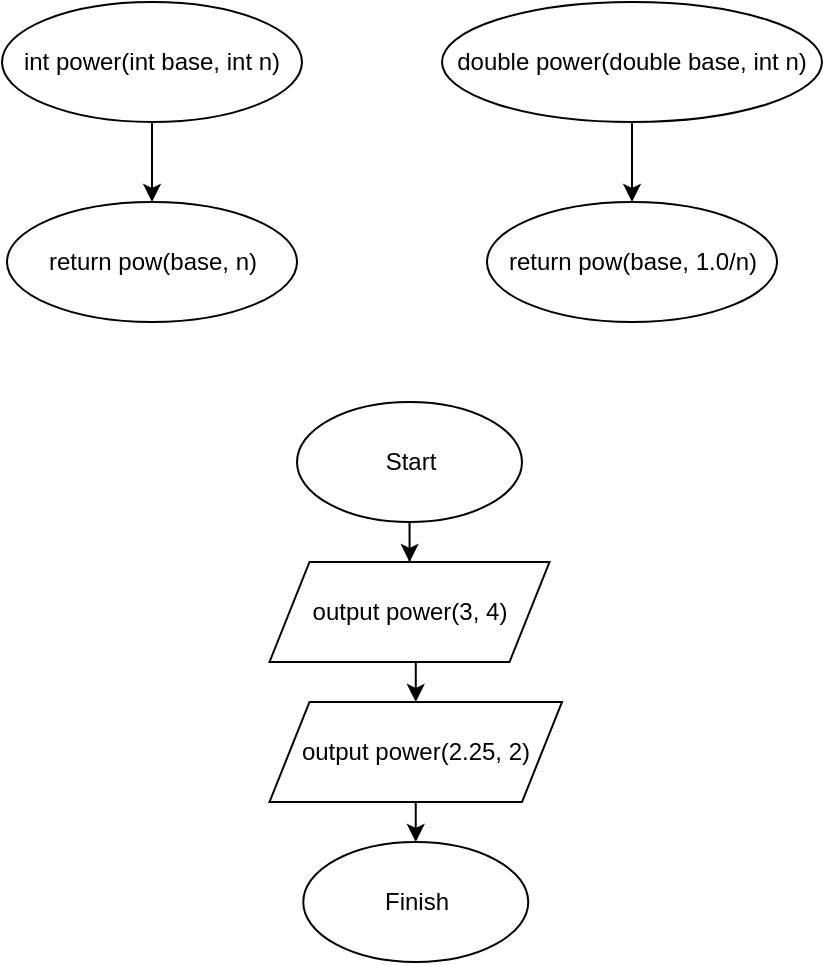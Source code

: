 <mxfile version="24.8.3">
  <diagram name="Сторінка-1" id="bjdWRvOdS1B8MLk4HICp">
    <mxGraphModel dx="604" dy="550" grid="1" gridSize="10" guides="1" tooltips="1" connect="1" arrows="1" fold="1" page="1" pageScale="1" pageWidth="827" pageHeight="1169" math="0" shadow="0">
      <root>
        <mxCell id="0" />
        <mxCell id="1" parent="0" />
        <mxCell id="qjfKwLdPa9sdiQzf08QI-3" style="edgeStyle=orthogonalEdgeStyle;rounded=0;orthogonalLoop=1;jettySize=auto;html=1;exitX=0.5;exitY=1;exitDx=0;exitDy=0;entryX=0.5;entryY=0;entryDx=0;entryDy=0;" edge="1" parent="1" source="qjfKwLdPa9sdiQzf08QI-1" target="qjfKwLdPa9sdiQzf08QI-2">
          <mxGeometry relative="1" as="geometry" />
        </mxCell>
        <mxCell id="qjfKwLdPa9sdiQzf08QI-1" value="int power(int base, int n)" style="ellipse;whiteSpace=wrap;html=1;" vertex="1" parent="1">
          <mxGeometry x="70" y="50" width="150" height="60" as="geometry" />
        </mxCell>
        <mxCell id="qjfKwLdPa9sdiQzf08QI-2" value="return pow(base, n)" style="ellipse;whiteSpace=wrap;html=1;" vertex="1" parent="1">
          <mxGeometry x="72.5" y="150" width="145" height="60" as="geometry" />
        </mxCell>
        <mxCell id="qjfKwLdPa9sdiQzf08QI-4" style="edgeStyle=orthogonalEdgeStyle;rounded=0;orthogonalLoop=1;jettySize=auto;html=1;exitX=0.5;exitY=1;exitDx=0;exitDy=0;entryX=0.5;entryY=0;entryDx=0;entryDy=0;" edge="1" parent="1" source="qjfKwLdPa9sdiQzf08QI-5" target="qjfKwLdPa9sdiQzf08QI-6">
          <mxGeometry relative="1" as="geometry" />
        </mxCell>
        <mxCell id="qjfKwLdPa9sdiQzf08QI-5" value="double power(double base, int n)" style="ellipse;whiteSpace=wrap;html=1;" vertex="1" parent="1">
          <mxGeometry x="290" y="50" width="190" height="60" as="geometry" />
        </mxCell>
        <mxCell id="qjfKwLdPa9sdiQzf08QI-6" value="return pow(base, 1.0/n)" style="ellipse;whiteSpace=wrap;html=1;" vertex="1" parent="1">
          <mxGeometry x="312.5" y="150" width="145" height="60" as="geometry" />
        </mxCell>
        <mxCell id="qjfKwLdPa9sdiQzf08QI-12" style="edgeStyle=orthogonalEdgeStyle;rounded=0;orthogonalLoop=1;jettySize=auto;html=1;exitX=0.5;exitY=1;exitDx=0;exitDy=0;" edge="1" parent="1" source="qjfKwLdPa9sdiQzf08QI-7" target="qjfKwLdPa9sdiQzf08QI-9">
          <mxGeometry relative="1" as="geometry" />
        </mxCell>
        <mxCell id="qjfKwLdPa9sdiQzf08QI-7" value="Start" style="ellipse;whiteSpace=wrap;html=1;" vertex="1" parent="1">
          <mxGeometry x="217.5" y="250" width="112.5" height="60" as="geometry" />
        </mxCell>
        <mxCell id="qjfKwLdPa9sdiQzf08QI-14" style="edgeStyle=orthogonalEdgeStyle;rounded=0;orthogonalLoop=1;jettySize=auto;html=1;exitX=0.5;exitY=1;exitDx=0;exitDy=0;entryX=0.5;entryY=0;entryDx=0;entryDy=0;" edge="1" parent="1" source="qjfKwLdPa9sdiQzf08QI-9" target="qjfKwLdPa9sdiQzf08QI-10">
          <mxGeometry relative="1" as="geometry" />
        </mxCell>
        <mxCell id="qjfKwLdPa9sdiQzf08QI-9" value="output power(3, 4)" style="shape=parallelogram;perimeter=parallelogramPerimeter;whiteSpace=wrap;html=1;fixedSize=1;" vertex="1" parent="1">
          <mxGeometry x="203.75" y="330" width="140" height="50" as="geometry" />
        </mxCell>
        <mxCell id="qjfKwLdPa9sdiQzf08QI-17" style="edgeStyle=orthogonalEdgeStyle;rounded=0;orthogonalLoop=1;jettySize=auto;html=1;exitX=0.5;exitY=1;exitDx=0;exitDy=0;entryX=0.5;entryY=0;entryDx=0;entryDy=0;" edge="1" parent="1" source="qjfKwLdPa9sdiQzf08QI-10" target="qjfKwLdPa9sdiQzf08QI-11">
          <mxGeometry relative="1" as="geometry" />
        </mxCell>
        <mxCell id="qjfKwLdPa9sdiQzf08QI-10" value="output power(2.25, 2)" style="shape=parallelogram;perimeter=parallelogramPerimeter;whiteSpace=wrap;html=1;fixedSize=1;" vertex="1" parent="1">
          <mxGeometry x="203.75" y="400" width="146.25" height="50" as="geometry" />
        </mxCell>
        <mxCell id="qjfKwLdPa9sdiQzf08QI-11" value="Finish" style="ellipse;whiteSpace=wrap;html=1;" vertex="1" parent="1">
          <mxGeometry x="220.63" y="470" width="112.5" height="60" as="geometry" />
        </mxCell>
      </root>
    </mxGraphModel>
  </diagram>
</mxfile>

